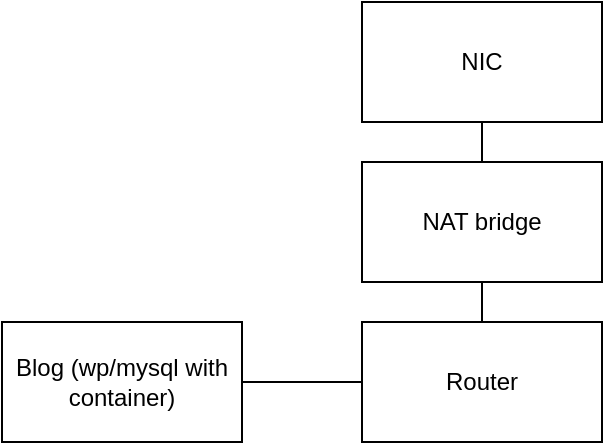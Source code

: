 <mxfile version="20.8.23" type="github">
  <diagram name="페이지-1" id="MCAjvoWBRsQNgkqHj8VI">
    <mxGraphModel dx="1559" dy="769" grid="1" gridSize="10" guides="1" tooltips="1" connect="1" arrows="1" fold="1" page="1" pageScale="1" pageWidth="1169" pageHeight="827" math="0" shadow="0">
      <root>
        <mxCell id="0" />
        <mxCell id="1" parent="0" />
        <mxCell id="yjpfS3xDE1Buwj6q2kw0-4" style="edgeStyle=orthogonalEdgeStyle;rounded=0;orthogonalLoop=1;jettySize=auto;html=1;entryX=0.5;entryY=0;entryDx=0;entryDy=0;endArrow=none;endFill=0;" edge="1" parent="1" source="yjpfS3xDE1Buwj6q2kw0-1" target="yjpfS3xDE1Buwj6q2kw0-2">
          <mxGeometry relative="1" as="geometry" />
        </mxCell>
        <mxCell id="yjpfS3xDE1Buwj6q2kw0-1" value="NIC" style="rounded=0;whiteSpace=wrap;html=1;" vertex="1" parent="1">
          <mxGeometry x="520" y="20" width="120" height="60" as="geometry" />
        </mxCell>
        <mxCell id="yjpfS3xDE1Buwj6q2kw0-5" style="edgeStyle=orthogonalEdgeStyle;rounded=0;orthogonalLoop=1;jettySize=auto;html=1;entryX=0.5;entryY=0;entryDx=0;entryDy=0;endArrow=none;endFill=0;" edge="1" parent="1" source="yjpfS3xDE1Buwj6q2kw0-2" target="yjpfS3xDE1Buwj6q2kw0-3">
          <mxGeometry relative="1" as="geometry" />
        </mxCell>
        <mxCell id="yjpfS3xDE1Buwj6q2kw0-2" value="NAT bridge" style="rounded=0;whiteSpace=wrap;html=1;" vertex="1" parent="1">
          <mxGeometry x="520" y="100" width="120" height="60" as="geometry" />
        </mxCell>
        <mxCell id="yjpfS3xDE1Buwj6q2kw0-7" style="edgeStyle=orthogonalEdgeStyle;rounded=0;orthogonalLoop=1;jettySize=auto;html=1;endArrow=none;endFill=0;" edge="1" parent="1" source="yjpfS3xDE1Buwj6q2kw0-3" target="yjpfS3xDE1Buwj6q2kw0-6">
          <mxGeometry relative="1" as="geometry" />
        </mxCell>
        <mxCell id="yjpfS3xDE1Buwj6q2kw0-3" value="Router" style="rounded=0;whiteSpace=wrap;html=1;" vertex="1" parent="1">
          <mxGeometry x="520" y="180" width="120" height="60" as="geometry" />
        </mxCell>
        <mxCell id="yjpfS3xDE1Buwj6q2kw0-6" value="Blog (wp/mysql with container)" style="rounded=0;whiteSpace=wrap;html=1;" vertex="1" parent="1">
          <mxGeometry x="340" y="180" width="120" height="60" as="geometry" />
        </mxCell>
      </root>
    </mxGraphModel>
  </diagram>
</mxfile>
